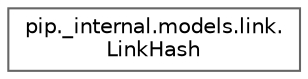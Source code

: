 digraph "Graphical Class Hierarchy"
{
 // LATEX_PDF_SIZE
  bgcolor="transparent";
  edge [fontname=Helvetica,fontsize=10,labelfontname=Helvetica,labelfontsize=10];
  node [fontname=Helvetica,fontsize=10,shape=box,height=0.2,width=0.4];
  rankdir="LR";
  Node0 [id="Node000000",label="pip._internal.models.link.\lLinkHash",height=0.2,width=0.4,color="grey40", fillcolor="white", style="filled",URL="$d7/dcc/classpip_1_1__internal_1_1models_1_1link_1_1LinkHash.html",tooltip=" "];
}
